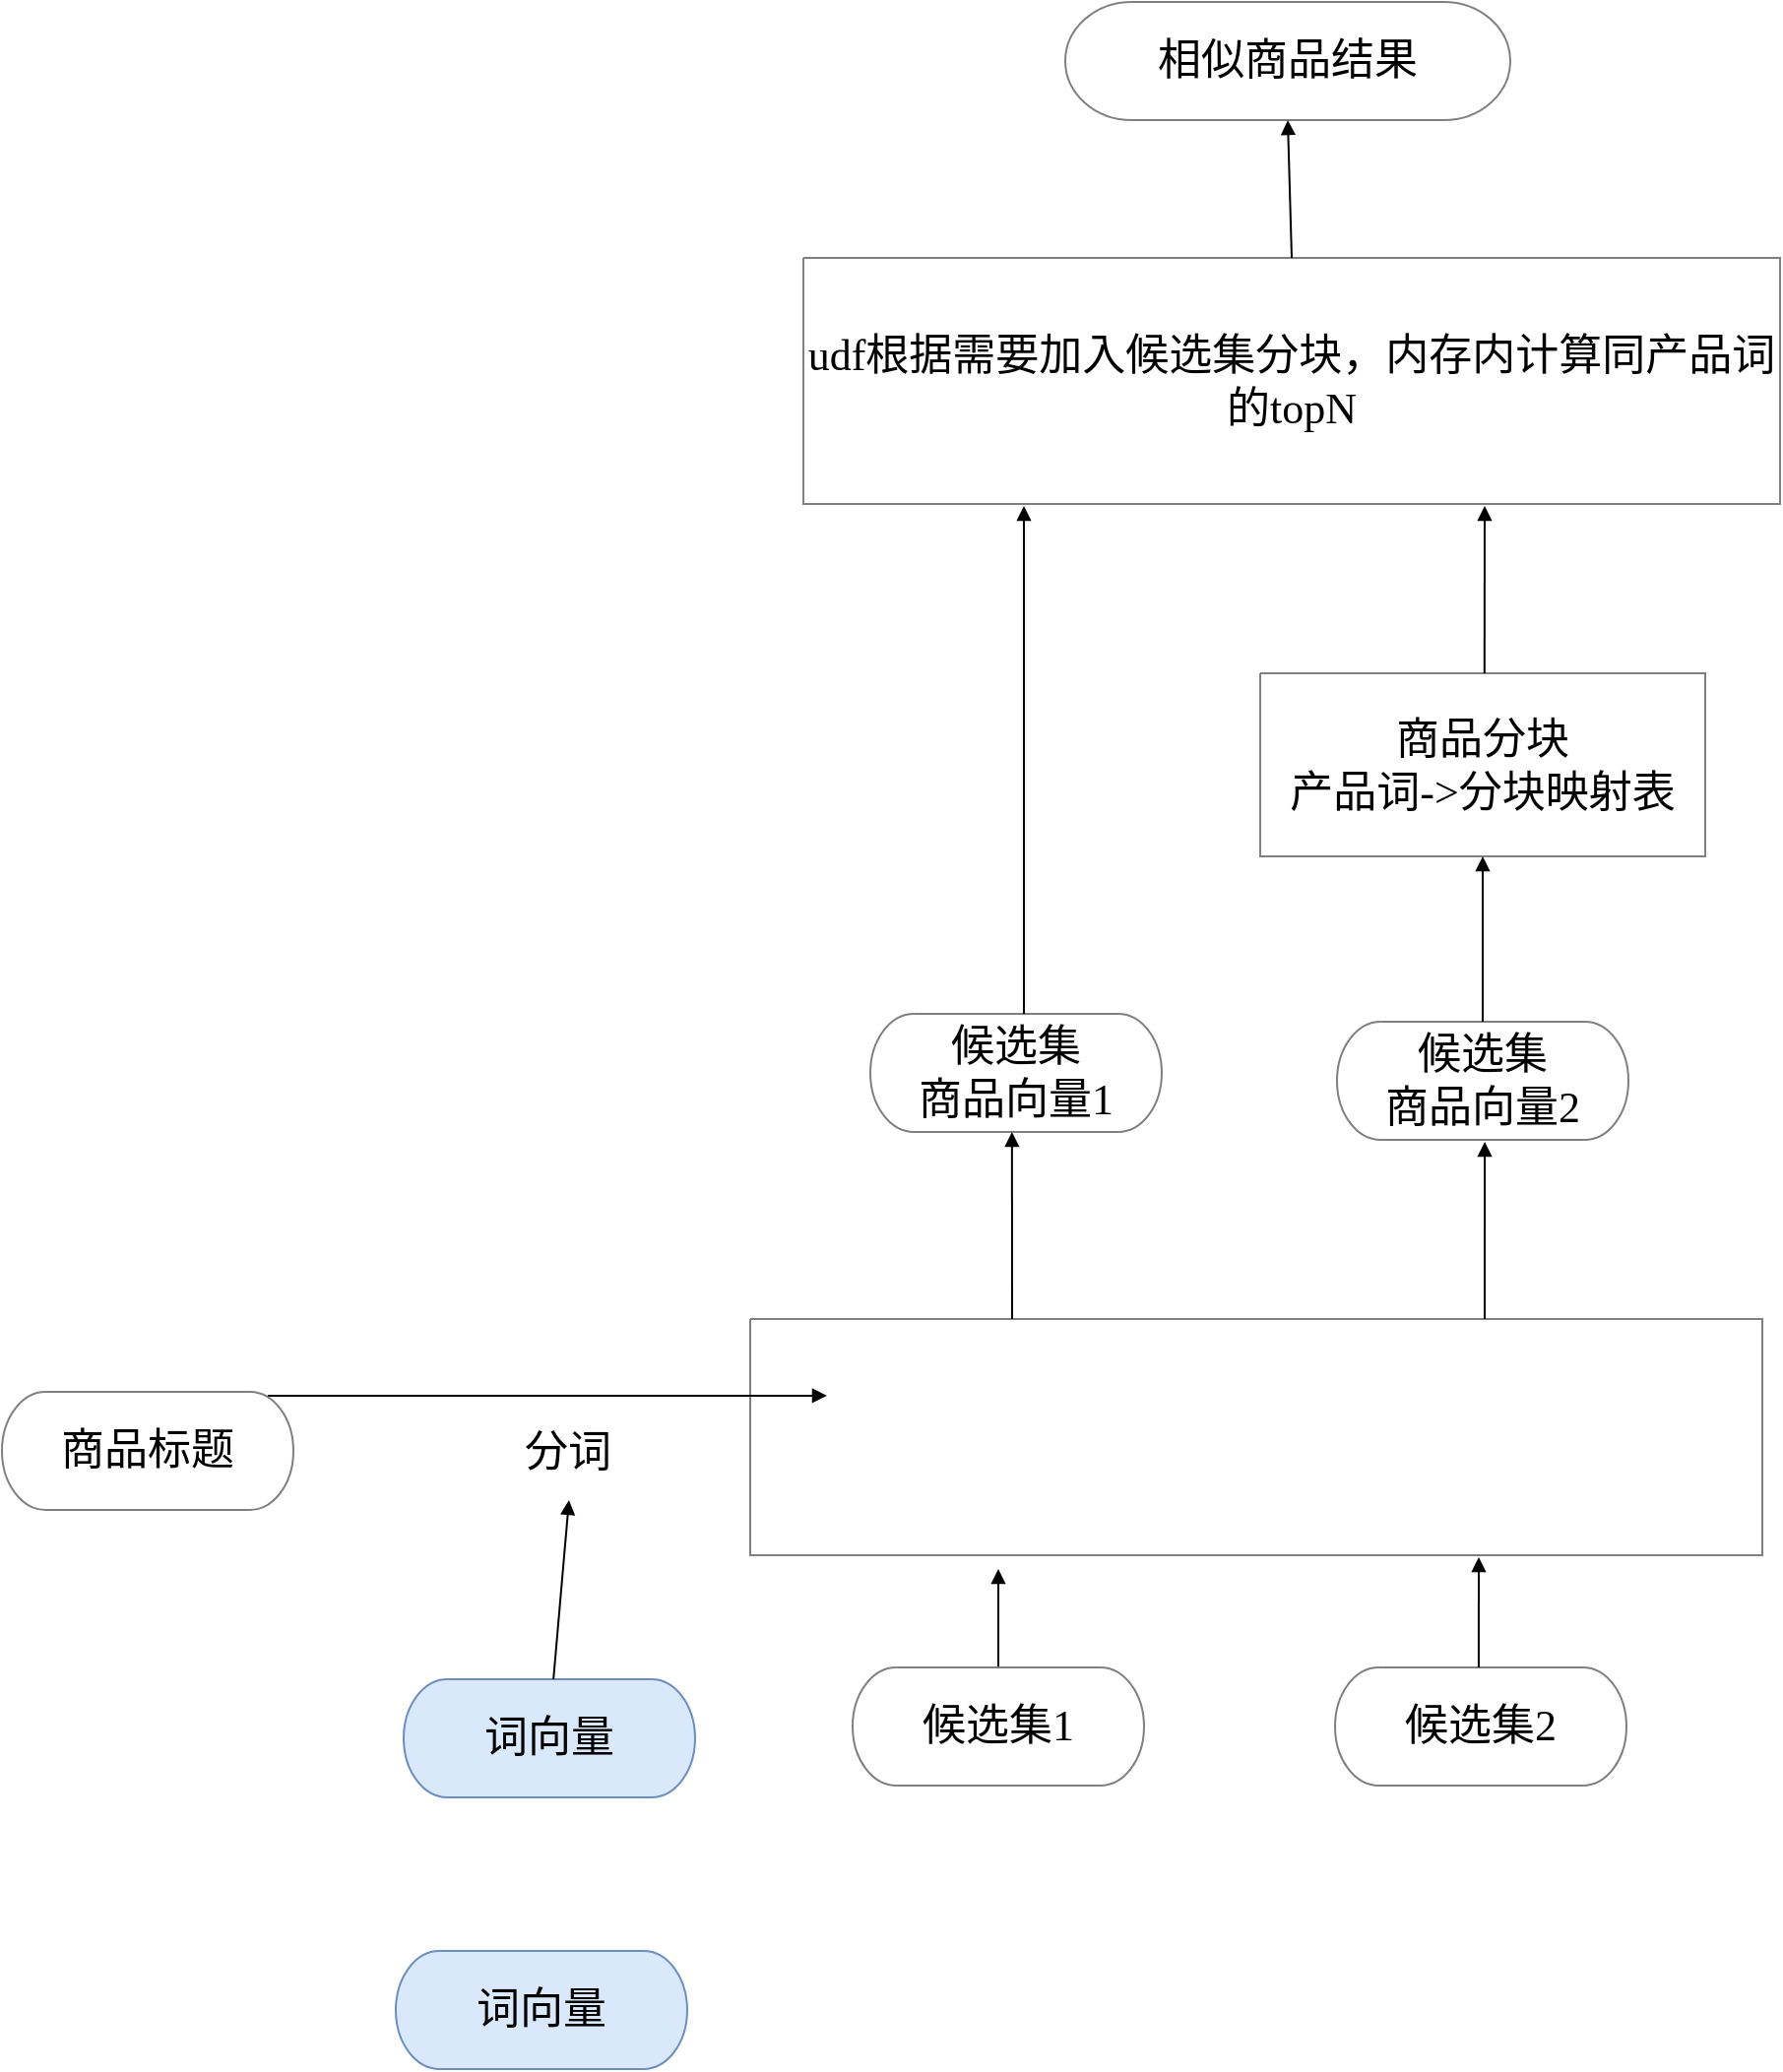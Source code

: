 <mxfile version="10.6.3" type="github"><diagram id="oA9TosYKJ3yfBbiNKTKy" name="ç¬¬ 1 é¡µ"><mxGraphModel dx="758" dy="499" grid="1" gridSize="10" guides="1" tooltips="1" connect="1" arrows="1" fold="1" page="1" pageScale="1" pageWidth="827" pageHeight="1169" math="0" shadow="0"><root><mxCell id="0"/><mxCell id="1" parent="0"/><mxCell id="l3ioZFEfjElu2JqaxFeO-1" value="&lt;p style=&quot;align:center;margin-left:0;margin-right:0;margin-top:0px;margin-bottom:0px;text-indent:0;valign:middle;direction:ltr;&quot;&gt;&lt;font style=&quot;font-size:22px;font-family:PingFang SC;color:#000000;direction:ltr;letter-spacing:0px;line-height:120%;opacity:1&quot;&gt;词向量&lt;/font&gt;&lt;/p&gt;" style="verticalAlign=middle;align=center;vsdxID=2;fillColor=#dae8fc;shape=stencil(jZLbDoIwDIafZrfLaMPp0qC+BxGQRQQyQOHtBTfYATVy1XZ/128/JZh0ZdrmBFjXi+aWP3nWlwSPBIDXZS54P0cETwSTohH5VTRDncm8TRflEt2bx3LDKPs8f2kBNsmUvbOzVFa8NpTRD+VlEPJSTx7GSCFScs/UsxHUXKYKkyoAUIzNT+nR1auCbwCwwwcG3aEKYUgDG8LEdLnWwduzHRA92LbJMdSS7yEDGoJNqQHAMm4FNF6BtuBfYxxbvhkPO0IbaPszjkHu+DnWy1fwqpK7u1kyB+6yziW56Hh6AQ==);strokeColor=#6c8ebf;spacingTop=-3;spacingBottom=-3;spacingLeft=1;spacingRight=1;labelBackgroundColor=none;rounded=0;html=1;whiteSpace=wrap;" vertex="1" parent="1"><mxGeometry x="200" y="1040" width="148" height="60" as="geometry"/></mxCell><mxCell id="YWl2I7PfXdcEoQetgXxe-2" parent="0"/><mxCell id="YWl2I7PfXdcEoQetgXxe-3" value="&lt;p style=&quot;align:center;margin-left:0;margin-right:0;margin-top:0px;margin-bottom:0px;text-indent:0;valign:middle;direction:ltr;&quot;&gt;&lt;font style=&quot;font-size:22px;font-family:PingFang SC;color:#000000;direction:ltr;letter-spacing:0px;line-height:120%;opacity:1&quot;&gt;商品向量&lt;/font&gt;&lt;/p&gt;" style="verticalAlign=middle;align=center;vsdxID=22;fillColor=#ffffff;gradientColor=none;shape=stencil(nZBRDoQgDERP03+WHsHFe5iISyOCQdT19kIaIxq//Jtp3zTpAFaTaUYNUkwx+F6v1EYD+AUpyRkdKCYFqACrzgf9C352LfuxyWRWg1/yhT/nRE5IsZWuZtCSK8CPeI0e/hF+jV7AJM4PO7KWCyr390bSiNtEtQM=);strokeColor=#808080;spacingTop=-3;spacingBottom=-3;spacingLeft=1;spacingRight=1;labelBackgroundColor=none;rounded=0;html=1;whiteSpace=wrap;" parent="YWl2I7PfXdcEoQetgXxe-2" vertex="1"><mxGeometry x="419" y="756" width="148" height="60" as="geometry"/></mxCell><mxCell id="YWl2I7PfXdcEoQetgXxe-4" value="&lt;p style=&quot;align:center;margin-left:0;margin-right:0;margin-top:0px;margin-bottom:0px;text-indent:0;valign:middle;direction:ltr;&quot;&gt;&lt;font style=&quot;font-size:22px;font-family:PingFang SC;color:#000000;direction:ltr;letter-spacing:0px;line-height:120%;opacity:1&quot;&gt;产品词cluster&lt;/font&gt;&lt;/p&gt;" style="verticalAlign=middle;align=center;vsdxID=23;fillColor=#ffffff;gradientColor=none;shape=stencil(nZBRDoQgDERP03+WHsHFe5iISyOCQdT19kIaIxq//Jtp3zTpAFaTaUYNUkwx+F6v1EYD+AUpyRkdKCYFqACrzgf9C352LfuxyWRWg1/yhT/nRE5IsZWuZtCSK8CPeI0e/hF+jV7AJM4PO7KWCyr390bSiNtEtQM=);strokeColor=#808080;spacingTop=-3;spacingBottom=-3;spacingLeft=1;spacingRight=1;labelBackgroundColor=none;rounded=0;html=1;whiteSpace=wrap;" parent="YWl2I7PfXdcEoQetgXxe-2" vertex="1"><mxGeometry x="673" y="756" width="181" height="60" as="geometry"/></mxCell><mxCell id="YWl2I7PfXdcEoQetgXxe-5" value="&lt;p style=&quot;align:center;margin-left:0;margin-right:0;margin-top:0px;margin-bottom:0px;text-indent:0;valign:middle;direction:ltr;&quot;&gt;&lt;font style=&quot;font-size:22px;font-family:PingFang SC;color:#000000;direction:ltr;letter-spacing:0px;line-height:120%;opacity:1&quot;&gt;join&lt;/font&gt;&lt;/p&gt;" style="verticalAlign=middle;align=center;vsdxID=25;fillColor=#ffffff;gradientColor=none;shape=stencil(nZBRDoQgDERP03+WHsHFe5iISyOCQdT19kIaIxq//Jtp3zTpAFaTaUYNUkwx+F6v1EYD+AUpyRkdKCYFqACrzgf9C352LfuxyWRWg1/yhT/nRE5IsZWuZtCSK8CPeI0e/hF+jV7AJM4PO7KWCyr390bSiNtEtQM=);strokeColor=none;spacingTop=-3;spacingBottom=-3;spacingLeft=1;spacingRight=1;labelBackgroundColor=#ffffff;rounded=0;html=1;whiteSpace=wrap;" parent="YWl2I7PfXdcEoQetgXxe-2" vertex="1"><mxGeometry x="590" y="763" width="52" height="46" as="geometry"/></mxCell><mxCell id="YWl2I7PfXdcEoQetgXxe-6" style="vsdxID=24;edgeStyle=none;startArrow=none;endArrow=none;startSize=5;endSize=5;strokeColor=#7f8080;spacingTop=-3;spacingBottom=-3;spacingLeft=-3;spacingRight=-3;verticalAlign=middle;html=1;labelBackgroundColor=none;rounded=0;exitX=1.007;exitY=0.967;exitDx=0;exitDy=0;exitPerimeter=0;entryX=0;entryY=0.967;entryDx=0;entryDy=0;entryPerimeter=0;" parent="YWl2I7PfXdcEoQetgXxe-2" source="YWl2I7PfXdcEoQetgXxe-3" target="YWl2I7PfXdcEoQetgXxe-4" edge="1"><mxGeometry relative="1" as="geometry"><mxPoint x="-1" y="-12" as="offset"/><Array as="points"/></mxGeometry></mxCell><mxCell id="YWl2I7PfXdcEoQetgXxe-7" value="图层 2" parent="0"/><mxCell id="YWl2I7PfXdcEoQetgXxe-8" style="vsdxID=18;fillColor=#ffffff;gradientColor=none;shape=stencil(nZBRDoQgDERP03+WHsHFe5iISyOCQdT19kIaIxq//Jtp3zTpAFaTaUYNUkwx+F6v1EYD+AUpyRkdKCYFqACrzgf9C352LfuxyWRWg1/yhT/nRE5IsZWuZtCSK8CPeI0e/hF+jV7AJM4PO7KWCyr390bSiNtEtQM=);strokeColor=#808080;spacingTop=-3;spacingBottom=-3;spacingLeft=-3;spacingRight=-3;labelBackgroundColor=none;rounded=0;html=1;whiteSpace=wrap;" parent="YWl2I7PfXdcEoQetgXxe-7" vertex="1"><mxGeometry x="380" y="719" width="514" height="120" as="geometry"/></mxCell><mxCell id="YWl2I7PfXdcEoQetgXxe-9" value="&lt;p style=&quot;align:center;margin-left:0;margin-right:0;margin-top:0px;margin-bottom:0px;text-indent:0;valign:middle;direction:ltr;&quot;&gt;&lt;font style=&quot;font-size:22px;font-family:PingFang SC;color:#000000;direction:ltr;letter-spacing:0px;line-height:120%;opacity:1&quot;&gt;分词&lt;/font&gt;&lt;/p&gt;" style="verticalAlign=middle;align=center;vsdxID=20;fillColor=#ffffff;gradientColor=none;shape=stencil(nZBRDoQgDERP03+WHsHFe5iISyOCQdT19kIaIxq//Jtp3zTpAFaTaUYNUkwx+F6v1EYD+AUpyRkdKCYFqACrzgf9C352LfuxyWRWg1/yhT/nRE5IsZWuZtCSK8CPeI0e/hF+jV7AJM4PO7KWCyr390bSiNtEtQM=);strokeColor=none;spacingTop=-3;spacingBottom=-3;spacingLeft=1;spacingRight=1;labelBackgroundColor=#ffffff;rounded=0;html=1;whiteSpace=wrap;" parent="YWl2I7PfXdcEoQetgXxe-7" vertex="1"><mxGeometry x="258" y="764" width="59" height="46" as="geometry"/></mxCell><mxCell id="YWl2I7PfXdcEoQetgXxe-10" parent="YWl2I7PfXdcEoQetgXxe-7" vertex="1"><mxGeometry x="506" y="846" as="geometry"/></mxCell><mxCell id="YWl2I7PfXdcEoQetgXxe-11" style="vsdxID=21;edgeStyle=none;startArrow=none;endArrow=block;startSize=5;endSize=5;strokeColor=#000000;spacingTop=-3;spacingBottom=-3;spacingLeft=-3;spacingRight=-3;verticalAlign=middle;html=1;labelBackgroundColor=none;rounded=0;exitX=0.5;exitY=0;exitDx=0;exitDy=0;exitPerimeter=0;" parent="YWl2I7PfXdcEoQetgXxe-7" source="YWl2I7PfXdcEoQetgXxe-14" target="YWl2I7PfXdcEoQetgXxe-10" edge="1"><mxGeometry relative="1" as="geometry"><mxPoint x="-27" y="-1" as="offset"/><Array as="points"/></mxGeometry></mxCell><mxCell id="YWl2I7PfXdcEoQetgXxe-12" style="vsdxID=19;edgeStyle=none;startArrow=none;endArrow=block;startSize=5;endSize=5;strokeColor=#000000;spacingTop=-3;spacingBottom=-3;spacingLeft=-3;spacingRight=-3;verticalAlign=middle;html=1;labelBackgroundColor=none;rounded=0;exitX=0.912;exitY=0.033;exitDx=0;exitDy=0;exitPerimeter=0;entryX=0;entryY=0.033;entryDx=0;entryDy=0;entryPerimeter=0;" parent="YWl2I7PfXdcEoQetgXxe-7" source="YWl2I7PfXdcEoQetgXxe-16" target="YWl2I7PfXdcEoQetgXxe-3" edge="1"><mxGeometry relative="1" as="geometry"><mxPoint y="-12" as="offset"/><Array as="points"/></mxGeometry></mxCell><mxCell id="YWl2I7PfXdcEoQetgXxe-13" value="Layer 1" parent="0"/><mxCell id="YWl2I7PfXdcEoQetgXxe-14" value="&lt;p style=&quot;align:center;margin-left:0;margin-right:0;margin-top:0px;margin-bottom:0px;text-indent:0;valign:middle;direction:ltr;&quot;&gt;&lt;font style=&quot;font-size:22px;font-family:PingFang SC;color:#000000;direction:ltr;letter-spacing:0px;line-height:120%;opacity:1&quot;&gt;候选集1&lt;/font&gt;&lt;/p&gt;" style="verticalAlign=middle;align=center;vsdxID=1;fillColor=#ffffff;gradientColor=none;shape=stencil(jZLbDoIwDIafZrfLaMPp0qC+BxGQRQQyQOHtBTfYATVy1XZ/128/JZh0ZdrmBFjXi+aWP3nWlwSPBIDXZS54P0cETwSTohH5VTRDncm8TRflEt2bx3LDKPs8f2kBNsmUvbOzVFa8NpTRD+VlEPJSTx7GSCFScs/UsxHUXKYKkyoAUIzNT+nR1auCbwCwwwcG3aEKYUgDG8LEdLnWwduzHRA92LbJMdSS7yEDGoJNqQHAMm4FNF6BtuBfYxxbvhkPO0IbaPszjkHu+DnWy1fwqpK7u1kyB+6yziW56Hh6AQ==);strokeColor=#808080;spacingTop=-3;spacingBottom=-3;spacingLeft=1;spacingRight=1;labelBackgroundColor=none;rounded=0;html=1;whiteSpace=wrap;" parent="YWl2I7PfXdcEoQetgXxe-13" vertex="1"><mxGeometry x="432" y="896" width="148" height="60" as="geometry"/></mxCell><mxCell id="YWl2I7PfXdcEoQetgXxe-15" value="&lt;p style=&quot;align:center;margin-left:0;margin-right:0;margin-top:0px;margin-bottom:0px;text-indent:0;valign:middle;direction:ltr;&quot;&gt;&lt;font style=&quot;font-size:22px;font-family:PingFang SC;color:#000000;direction:ltr;letter-spacing:0px;line-height:120%;opacity:1&quot;&gt;词向量&lt;/font&gt;&lt;/p&gt;" style="verticalAlign=middle;align=center;vsdxID=2;fillColor=#dae8fc;shape=stencil(jZLbDoIwDIafZrfLaMPp0qC+BxGQRQQyQOHtBTfYATVy1XZ/128/JZh0ZdrmBFjXi+aWP3nWlwSPBIDXZS54P0cETwSTohH5VTRDncm8TRflEt2bx3LDKPs8f2kBNsmUvbOzVFa8NpTRD+VlEPJSTx7GSCFScs/UsxHUXKYKkyoAUIzNT+nR1auCbwCwwwcG3aEKYUgDG8LEdLnWwduzHRA92LbJMdSS7yEDGoJNqQHAMm4FNF6BtuBfYxxbvhkPO0IbaPszjkHu+DnWy1fwqpK7u1kyB+6yziW56Hh6AQ==);strokeColor=#6c8ebf;spacingTop=-3;spacingBottom=-3;spacingLeft=1;spacingRight=1;labelBackgroundColor=none;rounded=0;html=1;whiteSpace=wrap;" parent="YWl2I7PfXdcEoQetgXxe-13" vertex="1"><mxGeometry x="204" y="902" width="148" height="60" as="geometry"/></mxCell><mxCell id="YWl2I7PfXdcEoQetgXxe-16" value="&lt;p style=&quot;align:center;margin-left:0;margin-right:0;margin-top:0px;margin-bottom:0px;text-indent:0;valign:middle;direction:ltr;&quot;&gt;&lt;font style=&quot;font-size:22px;font-family:PingFang SC;color:#000000;direction:ltr;letter-spacing:0px;line-height:120%;opacity:1&quot;&gt;商品标题&lt;/font&gt;&lt;/p&gt;" style="verticalAlign=middle;align=center;vsdxID=3;fillColor=#ffffff;gradientColor=none;shape=stencil(jZLbDoIwDIafZrfLaMPp0qC+BxGQRQQyQOHtBTfYATVy1XZ/128/JZh0ZdrmBFjXi+aWP3nWlwSPBIDXZS54P0cETwSTohH5VTRDncm8TRflEt2bx3LDKPs8f2kBNsmUvbOzVFa8NpTRD+VlEPJSTx7GSCFScs/UsxHUXKYKkyoAUIzNT+nR1auCbwCwwwcG3aEKYUgDG8LEdLnWwduzHRA92LbJMdSS7yEDGoJNqQHAMm4FNF6BtuBfYxxbvhkPO0IbaPszjkHu+DnWy1fwqpK7u1kyB+6yziW56Hh6AQ==);strokeColor=#808080;spacingTop=-3;spacingBottom=-3;spacingLeft=1;spacingRight=1;labelBackgroundColor=none;rounded=0;html=1;whiteSpace=wrap;" parent="YWl2I7PfXdcEoQetgXxe-13" vertex="1"><mxGeometry y="756" width="148" height="60" as="geometry"/></mxCell><mxCell id="YWl2I7PfXdcEoQetgXxe-17" value="&lt;p style=&quot;align:center;margin-left:0;margin-right:0;margin-top:0px;margin-bottom:0px;text-indent:0;valign:middle;direction:ltr;&quot;&gt;&lt;font style=&quot;font-size:22px;font-family:PingFang SC;color:#000000;direction:ltr;letter-spacing:0px;line-height:120%;opacity:1&quot;&gt;候选集2&lt;/font&gt;&lt;/p&gt;" style="verticalAlign=middle;align=center;vsdxID=5;fillColor=#ffffff;gradientColor=none;shape=stencil(jZLbDoIwDIafZrfLaMPp0qC+BxGQRQQyQOHtBTfYATVy1XZ/128/JZh0ZdrmBFjXi+aWP3nWlwSPBIDXZS54P0cETwSTohH5VTRDncm8TRflEt2bx3LDKPs8f2kBNsmUvbOzVFa8NpTRD+VlEPJSTx7GSCFScs/UsxHUXKYKkyoAUIzNT+nR1auCbwCwwwcG3aEKYUgDG8LEdLnWwduzHRA92LbJMdSS7yEDGoJNqQHAMm4FNF6BtuBfYxxbvhkPO0IbaPszjkHu+DnWy1fwqpK7u1kyB+6yziW56Hh6AQ==);strokeColor=#808080;spacingTop=-3;spacingBottom=-3;spacingLeft=1;spacingRight=1;labelBackgroundColor=none;rounded=0;html=1;whiteSpace=wrap;" parent="YWl2I7PfXdcEoQetgXxe-13" vertex="1"><mxGeometry x="677" y="896" width="148" height="60" as="geometry"/></mxCell><mxCell id="YWl2I7PfXdcEoQetgXxe-18" value="&lt;p style=&quot;align:center;margin-left:0;margin-right:0;margin-top:0px;margin-bottom:0px;text-indent:0;valign:middle;direction:ltr;&quot;&gt;&lt;font style=&quot;font-size:22px;font-family:PingFang SC;color:#000000;direction:ltr;letter-spacing:0px;line-height:120%;opacity:1&quot;&gt;候选集&lt;br/&gt;商品向量1&lt;/font&gt;&lt;/p&gt;" style="verticalAlign=middle;align=center;vsdxID=6;fillColor=#ffffff;gradientColor=none;shape=stencil(jZLbDoIwDIafZrfLaMPp0qC+BxGQRQQyQOHtBTfYATVy1XZ/128/JZh0ZdrmBFjXi+aWP3nWlwSPBIDXZS54P0cETwSTohH5VTRDncm8TRflEt2bx3LDKPs8f2kBNsmUvbOzVFa8NpTRD+VlEPJSTx7GSCFScs/UsxHUXKYKkyoAUIzNT+nR1auCbwCwwwcG3aEKYUgDG8LEdLnWwduzHRA92LbJMdSS7yEDGoJNqQHAMm4FNF6BtuBfYxxbvhkPO0IbaPszjkHu+DnWy1fwqpK7u1kyB+6yziW56Hh6AQ==);strokeColor=#808080;spacingTop=-3;spacingBottom=-3;spacingLeft=1;spacingRight=1;labelBackgroundColor=none;rounded=0;html=1;whiteSpace=wrap;" parent="YWl2I7PfXdcEoQetgXxe-13" vertex="1"><mxGeometry x="441" y="564" width="148" height="60" as="geometry"/></mxCell><mxCell id="YWl2I7PfXdcEoQetgXxe-19" value="&lt;p style=&quot;align:center;margin-left:0;margin-right:0;margin-top:0px;margin-bottom:0px;text-indent:0;valign:middle;direction:ltr;&quot;&gt;&lt;font style=&quot;font-size:22px;font-family:PingFang SC;color:#000000;direction:ltr;letter-spacing:0px;line-height:120%;opacity:1&quot;&gt;候选集&lt;br/&gt;商品向量2&lt;/font&gt;&lt;/p&gt;" style="verticalAlign=middle;align=center;vsdxID=7;fillColor=#ffffff;gradientColor=none;shape=stencil(jZLbDoIwDIafZrfLaMPp0qC+BxGQRQQyQOHtBTfYATVy1XZ/128/JZh0ZdrmBFjXi+aWP3nWlwSPBIDXZS54P0cETwSTohH5VTRDncm8TRflEt2bx3LDKPs8f2kBNsmUvbOzVFa8NpTRD+VlEPJSTx7GSCFScs/UsxHUXKYKkyoAUIzNT+nR1auCbwCwwwcG3aEKYUgDG8LEdLnWwduzHRA92LbJMdSS7yEDGoJNqQHAMm4FNF6BtuBfYxxbvhkPO0IbaPszjkHu+DnWy1fwqpK7u1kyB+6yziW56Hh6AQ==);strokeColor=#808080;spacingTop=-3;spacingBottom=-3;spacingLeft=1;spacingRight=1;labelBackgroundColor=none;rounded=0;html=1;whiteSpace=wrap;" parent="YWl2I7PfXdcEoQetgXxe-13" vertex="1"><mxGeometry x="678" y="568" width="148" height="60" as="geometry"/></mxCell><mxCell id="YWl2I7PfXdcEoQetgXxe-20" value="&lt;p style=&quot;align:center;margin-left:0;margin-right:0;margin-top:0px;margin-bottom:0px;text-indent:0;valign:middle;direction:ltr;&quot;&gt;&lt;font style=&quot;font-size:22px;font-family:PingFang SC;color:#000000;direction:ltr;letter-spacing:0px;line-height:120%;opacity:1&quot;&gt;商品分块&lt;br/&gt;产品词-&amp;gt;分块映射表&lt;/font&gt;&lt;/p&gt;" style="verticalAlign=middle;align=center;vsdxID=8;fillColor=#ffffff;gradientColor=none;shape=stencil(nZBRDoQgDERP03+WHsHFe5iISyOCQdT19kIaIxq//Jtp3zTpAFaTaUYNUkwx+F6v1EYD+AUpyRkdKCYFqACrzgf9C352LfuxyWRWg1/yhT/nRE5IsZWuZtCSK8CPeI0e/hF+jV7AJM4PO7KWCyr390bSiNtEtQM=);strokeColor=#808080;spacingTop=-3;spacingBottom=-3;spacingLeft=1;spacingRight=1;labelBackgroundColor=none;rounded=0;html=1;whiteSpace=wrap;" parent="YWl2I7PfXdcEoQetgXxe-13" vertex="1"><mxGeometry x="639" y="391" width="226" height="93" as="geometry"/></mxCell><mxCell id="YWl2I7PfXdcEoQetgXxe-21" value="&lt;p style=&quot;align:center;margin-left:0;margin-right:0;margin-top:0px;margin-bottom:0px;text-indent:0;valign:middle;direction:ltr;&quot;&gt;&lt;font style=&quot;font-size:22px;font-family:PingFang SC;color:#000000;direction:ltr;letter-spacing:0px;line-height:120%;opacity:1&quot;&gt;udf根据需要加入候选集分块，内存内计算同产品词的topN&lt;/font&gt;&lt;/p&gt;" style="verticalAlign=middle;align=center;vsdxID=9;fillColor=#ffffff;gradientColor=none;shape=stencil(nZBRDoQgDERP03+WHsHFe5iISyOCQdT19kIaIxq//Jtp3zTpAFaTaUYNUkwx+F6v1EYD+AUpyRkdKCYFqACrzgf9C352LfuxyWRWg1/yhT/nRE5IsZWuZtCSK8CPeI0e/hF+jV7AJM4PO7KWCyr390bSiNtEtQM=);strokeColor=#808080;spacingTop=-3;spacingBottom=-3;spacingLeft=1;spacingRight=1;labelBackgroundColor=none;rounded=0;html=1;whiteSpace=wrap;" parent="YWl2I7PfXdcEoQetgXxe-13" vertex="1"><mxGeometry x="407" y="180" width="496" height="125" as="geometry"/></mxCell><mxCell id="YWl2I7PfXdcEoQetgXxe-22" value="&lt;p style=&quot;align:center;margin-left:0;margin-right:0;margin-top:0px;margin-bottom:0px;text-indent:0;valign:middle;direction:ltr;&quot;&gt;&lt;font style=&quot;font-size:22px;font-family:PingFang SC;color:#000000;direction:ltr;letter-spacing:0px;line-height:120%;opacity:1&quot;&gt;相似商品结果&lt;/font&gt;&lt;/p&gt;" style="verticalAlign=middle;align=center;vsdxID=10;fillColor=#ffffff;gradientColor=none;shape=stencil(jZLbDoIwDIafZrfLaMPp0qC+BxGQRQQyQOHtBTfYATVy1XZ/128/JZh0ZdrmBFjXi+aWP3nWlwSPBIDXZS54P0cETwSTohH5VTRDncm8TRflEt2bx3LDKPs8f2kBNsmUvbOzVFa8NpTRD+VlEPJSTx7GSCFScs/UsxHUXKYKkyoAUIzNT+nR1auCbwCwwwcG3aEKYUgDG8LEdLnWwduzHRA92LbJMdSS7yEDGoJNqQHAMm4FNF6BtuBfYxxbvhkPO0IbaPszjkHu+DnWy1fwqpK7u1kyB+6yziW56Hh6AQ==);strokeColor=#808080;spacingTop=-3;spacingBottom=-3;spacingLeft=1;spacingRight=1;labelBackgroundColor=none;rounded=0;html=1;whiteSpace=wrap;" parent="YWl2I7PfXdcEoQetgXxe-13" vertex="1"><mxGeometry x="540" y="50" width="226" height="60" as="geometry"/></mxCell><mxCell id="YWl2I7PfXdcEoQetgXxe-23" style="vsdxID=4;edgeStyle=none;startArrow=none;endArrow=block;startSize=5;endSize=5;strokeColor=#000000;spacingTop=-3;spacingBottom=-3;spacingLeft=-3;spacingRight=-3;verticalAlign=middle;html=1;labelBackgroundColor=none;rounded=0;exitX=0.514;exitY=0;exitDx=0;exitDy=0;exitPerimeter=0;entryX=0.508;entryY=1.022;entryDx=0;entryDy=0;entryPerimeter=0;" parent="YWl2I7PfXdcEoQetgXxe-13" source="YWl2I7PfXdcEoQetgXxe-15" target="YWl2I7PfXdcEoQetgXxe-9" edge="1"><mxGeometry relative="1" as="geometry"><mxPoint x="25" as="offset"/><Array as="points"/></mxGeometry></mxCell><mxCell id="YWl2I7PfXdcEoQetgXxe-24" parent="YWl2I7PfXdcEoQetgXxe-13" vertex="1"><mxGeometry x="513" y="719" as="geometry"/></mxCell><mxCell id="YWl2I7PfXdcEoQetgXxe-25" style="vsdxID=11;edgeStyle=none;startArrow=none;endArrow=block;startSize=5;endSize=5;strokeColor=#000000;spacingTop=-3;spacingBottom=-3;spacingLeft=-3;spacingRight=-3;verticalAlign=middle;html=1;labelBackgroundColor=none;rounded=0;entryX=0.486;entryY=1;entryDx=0;entryDy=0;entryPerimeter=0;" parent="YWl2I7PfXdcEoQetgXxe-13" source="YWl2I7PfXdcEoQetgXxe-24" target="YWl2I7PfXdcEoQetgXxe-18" edge="1"><mxGeometry relative="1" as="geometry"><mxPoint x="25" y="-1" as="offset"/><Array as="points"/></mxGeometry></mxCell><mxCell id="YWl2I7PfXdcEoQetgXxe-26" parent="YWl2I7PfXdcEoQetgXxe-13" vertex="1"><mxGeometry x="753" y="719" as="geometry"/></mxCell><mxCell id="YWl2I7PfXdcEoQetgXxe-27" style="vsdxID=12;edgeStyle=none;startArrow=none;endArrow=block;startSize=5;endSize=5;strokeColor=#000000;spacingTop=-3;spacingBottom=-3;spacingLeft=-3;spacingRight=-3;verticalAlign=middle;html=1;labelBackgroundColor=none;rounded=0;entryX=0.507;entryY=1.017;entryDx=0;entryDy=0;entryPerimeter=0;" parent="YWl2I7PfXdcEoQetgXxe-13" source="YWl2I7PfXdcEoQetgXxe-26" target="YWl2I7PfXdcEoQetgXxe-19" edge="1"><mxGeometry relative="1" as="geometry"><mxPoint x="24" y="-1" as="offset"/><Array as="points"/></mxGeometry></mxCell><mxCell id="YWl2I7PfXdcEoQetgXxe-28" parent="YWl2I7PfXdcEoQetgXxe-13" vertex="1"><mxGeometry x="750" y="840" as="geometry"/></mxCell><mxCell id="YWl2I7PfXdcEoQetgXxe-29" style="vsdxID=13;edgeStyle=none;startArrow=none;endArrow=block;startSize=5;endSize=5;strokeColor=#000000;spacingTop=-3;spacingBottom=-3;spacingLeft=-3;spacingRight=-3;verticalAlign=middle;html=1;labelBackgroundColor=none;rounded=0;exitX=0.493;exitY=0;exitDx=0;exitDy=0;exitPerimeter=0;" parent="YWl2I7PfXdcEoQetgXxe-13" source="YWl2I7PfXdcEoQetgXxe-17" target="YWl2I7PfXdcEoQetgXxe-28" edge="1"><mxGeometry relative="1" as="geometry"><mxPoint x="24" as="offset"/><Array as="points"/></mxGeometry></mxCell><mxCell id="YWl2I7PfXdcEoQetgXxe-30" parent="YWl2I7PfXdcEoQetgXxe-13" vertex="1"><mxGeometry x="519" y="306" as="geometry"/></mxCell><mxCell id="YWl2I7PfXdcEoQetgXxe-31" style="vsdxID=14;edgeStyle=none;startArrow=none;endArrow=block;startSize=5;endSize=5;strokeColor=#000000;spacingTop=-3;spacingBottom=-3;spacingLeft=-3;spacingRight=-3;verticalAlign=middle;html=1;labelBackgroundColor=none;rounded=0;exitX=0.527;exitY=0;exitDx=0;exitDy=0;exitPerimeter=0;" parent="YWl2I7PfXdcEoQetgXxe-13" source="YWl2I7PfXdcEoQetgXxe-18" target="YWl2I7PfXdcEoQetgXxe-30" edge="1"><mxGeometry relative="1" as="geometry"><mxPoint x="25" as="offset"/><Array as="points"/></mxGeometry></mxCell><mxCell id="YWl2I7PfXdcEoQetgXxe-32" style="vsdxID=15;edgeStyle=none;startArrow=none;endArrow=block;startSize=5;endSize=5;strokeColor=#000000;spacingTop=-3;spacingBottom=-3;spacingLeft=-3;spacingRight=-3;verticalAlign=middle;html=1;labelBackgroundColor=none;rounded=0;exitX=0.5;exitY=0;exitDx=0;exitDy=0;exitPerimeter=0;entryX=0.5;entryY=1;entryDx=0;entryDy=0;entryPerimeter=0;" parent="YWl2I7PfXdcEoQetgXxe-13" source="YWl2I7PfXdcEoQetgXxe-21" target="YWl2I7PfXdcEoQetgXxe-22" edge="1"><mxGeometry relative="1" as="geometry"><mxPoint x="25" as="offset"/><Array as="points"/></mxGeometry></mxCell><mxCell id="YWl2I7PfXdcEoQetgXxe-33" parent="YWl2I7PfXdcEoQetgXxe-13" vertex="1"><mxGeometry x="753" y="306" as="geometry"/></mxCell><mxCell id="YWl2I7PfXdcEoQetgXxe-34" style="vsdxID=17;edgeStyle=none;startArrow=none;endArrow=block;startSize=5;endSize=5;strokeColor=#000000;spacingTop=-3;spacingBottom=-3;spacingLeft=-3;spacingRight=-3;verticalAlign=middle;html=1;labelBackgroundColor=none;rounded=0;exitX=0.504;exitY=0;exitDx=0;exitDy=0;exitPerimeter=0;" parent="YWl2I7PfXdcEoQetgXxe-13" source="YWl2I7PfXdcEoQetgXxe-20" target="YWl2I7PfXdcEoQetgXxe-33" edge="1"><mxGeometry relative="1" as="geometry"><mxPoint x="25" y="-1" as="offset"/><Array as="points"/></mxGeometry></mxCell><mxCell id="YWl2I7PfXdcEoQetgXxe-35" style="vsdxID=16;edgeStyle=none;startArrow=none;endArrow=block;startSize=5;endSize=5;strokeColor=#000000;spacingTop=-3;spacingBottom=-3;spacingLeft=-3;spacingRight=-3;verticalAlign=middle;html=1;labelBackgroundColor=none;rounded=0;exitX=0.5;exitY=0;exitDx=0;exitDy=0;exitPerimeter=0;entryX=0.5;entryY=1;entryDx=0;entryDy=0;entryPerimeter=0;" parent="YWl2I7PfXdcEoQetgXxe-13" source="YWl2I7PfXdcEoQetgXxe-19" target="YWl2I7PfXdcEoQetgXxe-20" edge="1"><mxGeometry relative="1" as="geometry"><mxPoint x="25" y="-1" as="offset"/><Array as="points"/></mxGeometry></mxCell></root></mxGraphModel></diagram></mxfile>